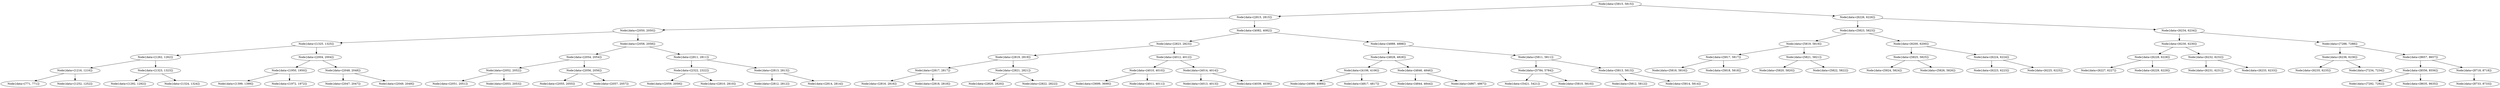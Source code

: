digraph G{
1736694678 [label="Node{data=[5815, 5815]}"]
1736694678 -> 67334598
67334598 [label="Node{data=[2815, 2815]}"]
67334598 -> 488866181
488866181 [label="Node{data=[2050, 2050]}"]
488866181 -> 1878941937
1878941937 [label="Node{data=[1325, 1325]}"]
1878941937 -> 374888947
374888947 [label="Node{data=[1262, 1262]}"]
374888947 -> 155879359
155879359 [label="Node{data=[1216, 1216]}"]
155879359 -> 140771514
140771514 [label="Node{data=[771, 771]}"]
155879359 -> 335614127
335614127 [label="Node{data=[1252, 1252]}"]
374888947 -> 1086477341
1086477341 [label="Node{data=[1323, 1323]}"]
1086477341 -> 501761221
501761221 [label="Node{data=[1292, 1292]}"]
1086477341 -> 899802642
899802642 [label="Node{data=[1324, 1324]}"]
1878941937 -> 699997281
699997281 [label="Node{data=[2004, 2004]}"]
699997281 -> 2064238583
2064238583 [label="Node{data=[1950, 1950]}"]
2064238583 -> 605583935
605583935 [label="Node{data=[1399, 1399]}"]
2064238583 -> 506698200
506698200 [label="Node{data=[1972, 1972]}"]
699997281 -> 2139669611
2139669611 [label="Node{data=[2048, 2048]}"]
2139669611 -> 1242268178
1242268178 [label="Node{data=[2047, 2047]}"]
2139669611 -> 757453038
757453038 [label="Node{data=[2049, 2049]}"]
488866181 -> 802845131
802845131 [label="Node{data=[2058, 2058]}"]
802845131 -> 373834695
373834695 [label="Node{data=[2054, 2054]}"]
373834695 -> 12929038
12929038 [label="Node{data=[2052, 2052]}"]
12929038 -> 56908376
56908376 [label="Node{data=[2051, 2051]}"]
12929038 -> 2144090070
2144090070 [label="Node{data=[2053, 2053]}"]
373834695 -> 734926227
734926227 [label="Node{data=[2056, 2056]}"]
734926227 -> 31567324
31567324 [label="Node{data=[2055, 2055]}"]
734926227 -> 553029922
553029922 [label="Node{data=[2057, 2057]}"]
802845131 -> 1050304621
1050304621 [label="Node{data=[2811, 2811]}"]
1050304621 -> 1705216160
1705216160 [label="Node{data=[2322, 2322]}"]
1705216160 -> 1772111493
1772111493 [label="Node{data=[2059, 2059]}"]
1705216160 -> 2102109458
2102109458 [label="Node{data=[2810, 2810]}"]
1050304621 -> 272579550
272579550 [label="Node{data=[2813, 2813]}"]
272579550 -> 1772111857
1772111857 [label="Node{data=[2812, 2812]}"]
272579550 -> 48209966
48209966 [label="Node{data=[2814, 2814]}"]
67334598 -> 580712018
580712018 [label="Node{data=[4082, 4082]}"]
580712018 -> 1259657236
1259657236 [label="Node{data=[2823, 2823]}"]
1259657236 -> 543195464
543195464 [label="Node{data=[2819, 2819]}"]
543195464 -> 1598135226
1598135226 [label="Node{data=[2817, 2817]}"]
1598135226 -> 447404134
447404134 [label="Node{data=[2816, 2816]}"]
1598135226 -> 2006148959
2006148959 [label="Node{data=[2818, 2818]}"]
543195464 -> 1398653476
1398653476 [label="Node{data=[2821, 2821]}"]
1398653476 -> 9572286
9572286 [label="Node{data=[2820, 2820]}"]
1398653476 -> 1278713378
1278713378 [label="Node{data=[2822, 2822]}"]
1259657236 -> 544383332
544383332 [label="Node{data=[4012, 4012]}"]
544383332 -> 486742956
486742956 [label="Node{data=[4010, 4010]}"]
486742956 -> 234625101
234625101 [label="Node{data=[3699, 3699]}"]
486742956 -> 2110407006
2110407006 [label="Node{data=[4011, 4011]}"]
544383332 -> 1216787970
1216787970 [label="Node{data=[4014, 4014]}"]
1216787970 -> 1306335941
1306335941 [label="Node{data=[4013, 4013]}"]
1216787970 -> 546196803
546196803 [label="Node{data=[4039, 4039]}"]
580712018 -> 258025661
258025661 [label="Node{data=[4888, 4888]}"]
258025661 -> 1915398645
1915398645 [label="Node{data=[4828, 4828]}"]
1915398645 -> 1459916359
1459916359 [label="Node{data=[4106, 4106]}"]
1459916359 -> 87172529
87172529 [label="Node{data=[4089, 4089]}"]
1459916359 -> 59818346
59818346 [label="Node{data=[4817, 4817]}"]
1915398645 -> 609400300
609400300 [label="Node{data=[4846, 4846]}"]
609400300 -> 1473737111
1473737111 [label="Node{data=[4844, 4844]}"]
609400300 -> 1130158449
1130158449 [label="Node{data=[4867, 4867]}"]
258025661 -> 1187175393
1187175393 [label="Node{data=[5811, 5811]}"]
1187175393 -> 2005859072
2005859072 [label="Node{data=[5784, 5784]}"]
2005859072 -> 465139631
465139631 [label="Node{data=[5421, 5421]}"]
2005859072 -> 1049338616
1049338616 [label="Node{data=[5810, 5810]}"]
1187175393 -> 1858497307
1858497307 [label="Node{data=[5813, 5813]}"]
1858497307 -> 1846594360
1846594360 [label="Node{data=[5812, 5812]}"]
1858497307 -> 1044700506
1044700506 [label="Node{data=[5814, 5814]}"]
1736694678 -> 1572549640
1572549640 [label="Node{data=[6226, 6226]}"]
1572549640 -> 7864855
7864855 [label="Node{data=[5823, 5823]}"]
7864855 -> 1750683691
1750683691 [label="Node{data=[5819, 5819]}"]
1750683691 -> 1886383735
1886383735 [label="Node{data=[5817, 5817]}"]
1886383735 -> 1953533702
1953533702 [label="Node{data=[5816, 5816]}"]
1886383735 -> 878203685
878203685 [label="Node{data=[5818, 5818]}"]
1750683691 -> 379749773
379749773 [label="Node{data=[5821, 5821]}"]
379749773 -> 431082872
431082872 [label="Node{data=[5820, 5820]}"]
379749773 -> 1766423031
1766423031 [label="Node{data=[5822, 5822]}"]
7864855 -> 528408192
528408192 [label="Node{data=[6200, 6200]}"]
528408192 -> 502447631
502447631 [label="Node{data=[5825, 5825]}"]
502447631 -> 180316868
180316868 [label="Node{data=[5824, 5824]}"]
502447631 -> 681262245
681262245 [label="Node{data=[5826, 5826]}"]
528408192 -> 1106800104
1106800104 [label="Node{data=[6224, 6224]}"]
1106800104 -> 1232253214
1232253214 [label="Node{data=[6223, 6223]}"]
1106800104 -> 954866622
954866622 [label="Node{data=[6225, 6225]}"]
1572549640 -> 1231386130
1231386130 [label="Node{data=[6234, 6234]}"]
1231386130 -> 1274074619
1274074619 [label="Node{data=[6230, 6230]}"]
1274074619 -> 399931354
399931354 [label="Node{data=[6228, 6228]}"]
399931354 -> 2139728245
2139728245 [label="Node{data=[6227, 6227]}"]
399931354 -> 499029360
499029360 [label="Node{data=[6229, 6229]}"]
1274074619 -> 1353503793
1353503793 [label="Node{data=[6232, 6232]}"]
1353503793 -> 1952448857
1952448857 [label="Node{data=[6231, 6231]}"]
1353503793 -> 1183894689
1183894689 [label="Node{data=[6233, 6233]}"]
1231386130 -> 804045846
804045846 [label="Node{data=[7288, 7288]}"]
804045846 -> 425169030
425169030 [label="Node{data=[6236, 6236]}"]
425169030 -> 1833508924
1833508924 [label="Node{data=[6235, 6235]}"]
425169030 -> 763104496
763104496 [label="Node{data=[7234, 7234]}"]
804045846 -> 1694085437
1694085437 [label="Node{data=[8657, 8657]}"]
1694085437 -> 1091554948
1091554948 [label="Node{data=[8556, 8556]}"]
1091554948 -> 1709395545
1709395545 [label="Node{data=[7292, 7292]}"]
1091554948 -> 674612633
674612633 [label="Node{data=[8635, 8635]}"]
1694085437 -> 32303611
32303611 [label="Node{data=[8718, 8718]}"]
32303611 -> 1051225260
1051225260 [label="Node{data=[8733, 8733]}"]
}